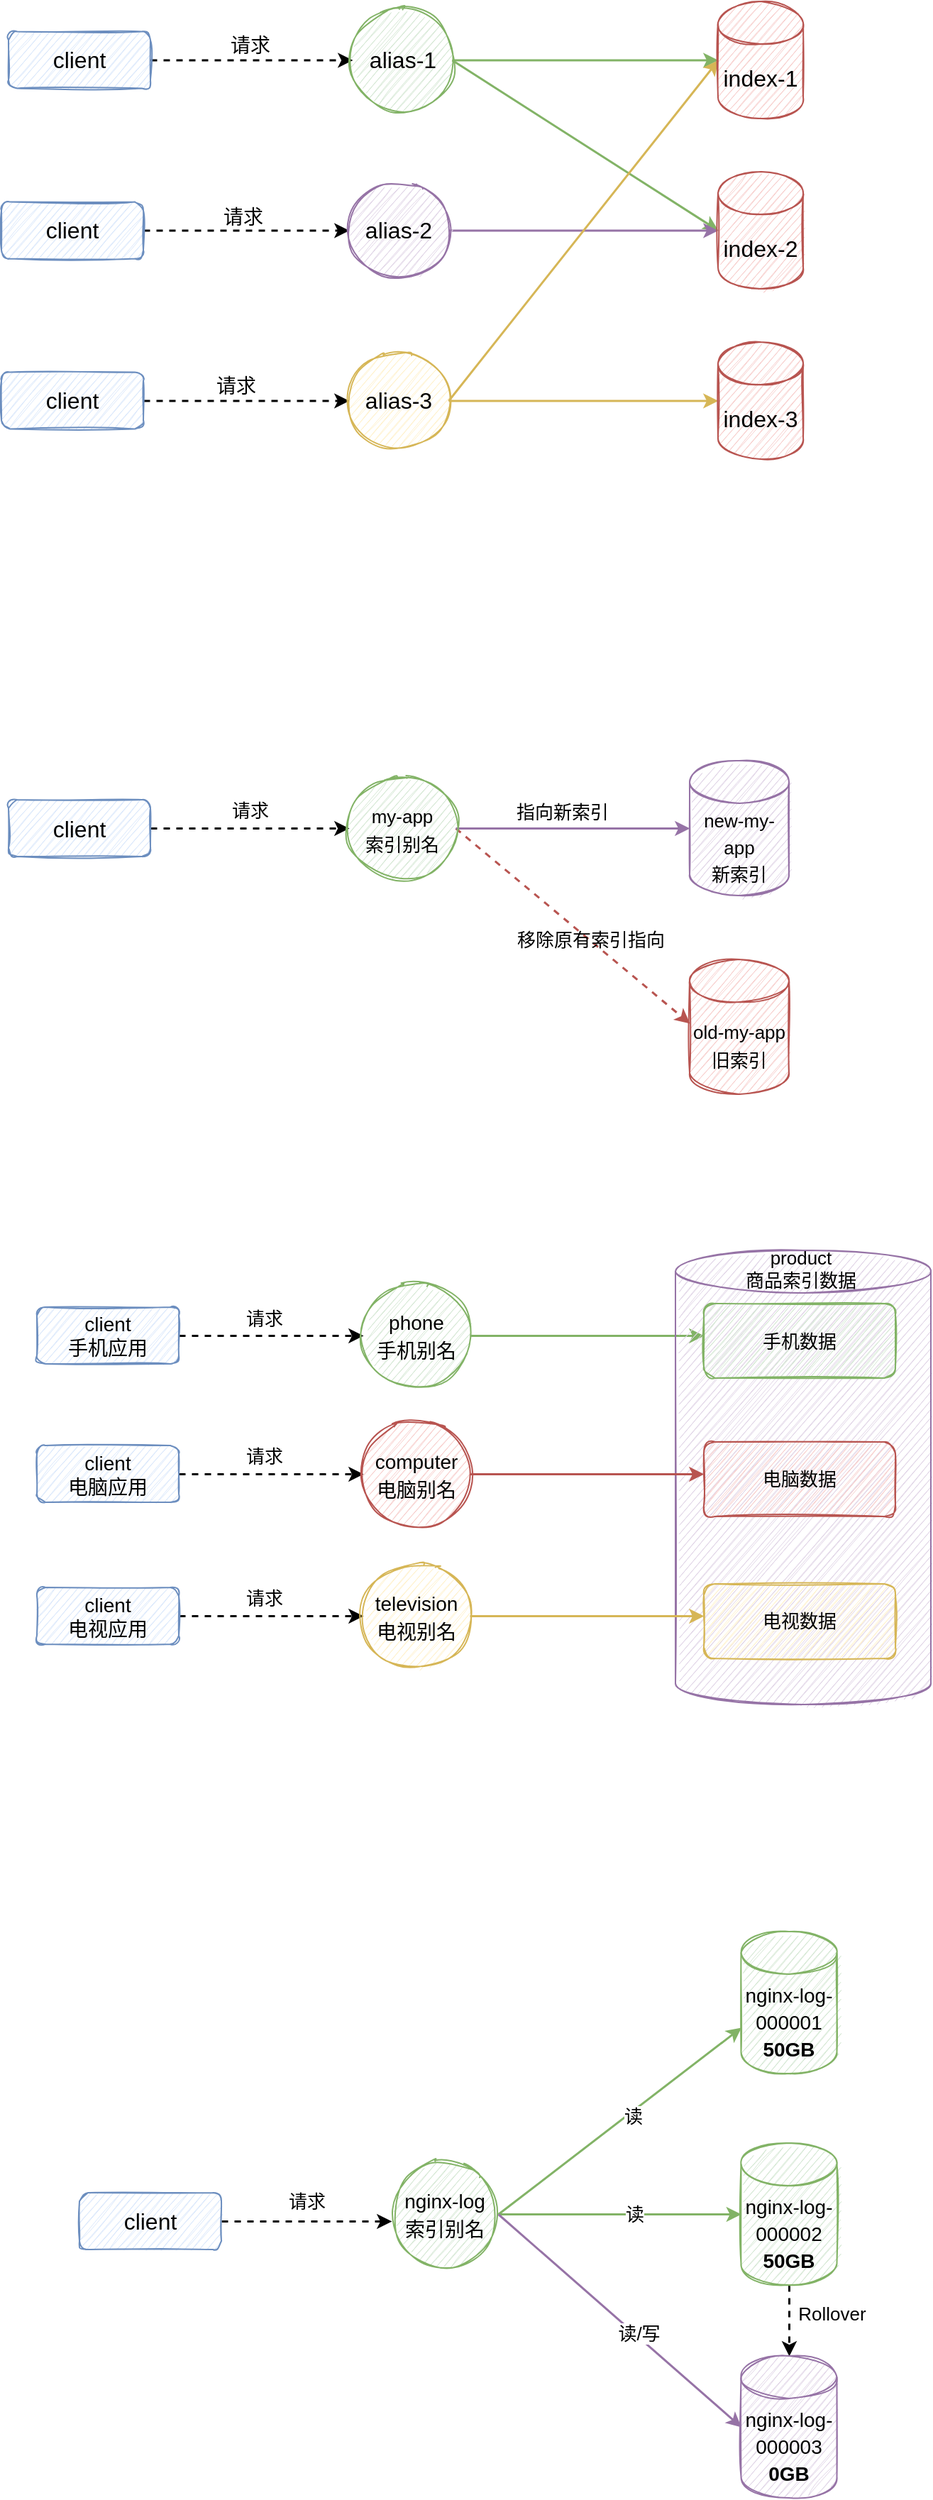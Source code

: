 <mxfile version="16.6.1" type="github">
  <diagram id="5pmQ1EX8EYKTq1uLztX0" name="第 1 页">
    <mxGraphModel dx="1128" dy="713" grid="1" gridSize="10" guides="1" tooltips="1" connect="1" arrows="1" fold="1" page="1" pageScale="1" pageWidth="827" pageHeight="1169" math="0" shadow="0">
      <root>
        <mxCell id="0" />
        <mxCell id="1" parent="0" />
        <mxCell id="2YxzEI0K93GKoAJTI_qC-11" style="edgeStyle=orthogonalEdgeStyle;rounded=0;orthogonalLoop=1;jettySize=auto;html=1;exitX=1;exitY=0.5;exitDx=0;exitDy=0;entryX=0;entryY=0.5;entryDx=0;entryDy=0;fontSize=16;strokeWidth=1.5;dashed=1;" parent="1" source="2YxzEI0K93GKoAJTI_qC-1" target="2YxzEI0K93GKoAJTI_qC-4" edge="1">
          <mxGeometry relative="1" as="geometry" />
        </mxCell>
        <mxCell id="2YxzEI0K93GKoAJTI_qC-1" value="&lt;font style=&quot;font-size: 16px&quot;&gt;client&lt;/font&gt;" style="rounded=1;whiteSpace=wrap;html=1;fillColor=#dae8fc;strokeColor=#6c8ebf;sketch=1;" parent="1" vertex="1">
          <mxGeometry x="110" y="211.25" width="100" height="40" as="geometry" />
        </mxCell>
        <mxCell id="2YxzEI0K93GKoAJTI_qC-17" style="edgeStyle=none;rounded=0;orthogonalLoop=1;jettySize=auto;html=1;exitX=1;exitY=0.5;exitDx=0;exitDy=0;entryX=0;entryY=0.5;entryDx=0;entryDy=0;fontSize=16;strokeWidth=1.5;dashed=1;" parent="1" source="2YxzEI0K93GKoAJTI_qC-2" target="2YxzEI0K93GKoAJTI_qC-5" edge="1">
          <mxGeometry relative="1" as="geometry" />
        </mxCell>
        <mxCell id="2YxzEI0K93GKoAJTI_qC-2" value="&lt;font style=&quot;font-size: 16px&quot;&gt;client&lt;/font&gt;" style="rounded=1;whiteSpace=wrap;html=1;fillColor=#dae8fc;strokeColor=#6c8ebf;sketch=1;" parent="1" vertex="1">
          <mxGeometry x="105" y="331.25" width="100" height="40" as="geometry" />
        </mxCell>
        <mxCell id="2YxzEI0K93GKoAJTI_qC-20" style="edgeStyle=none;rounded=0;orthogonalLoop=1;jettySize=auto;html=1;exitX=1;exitY=0.5;exitDx=0;exitDy=0;entryX=0;entryY=0.5;entryDx=0;entryDy=0;fontSize=16;strokeWidth=1.5;dashed=1;" parent="1" source="2YxzEI0K93GKoAJTI_qC-3" target="2YxzEI0K93GKoAJTI_qC-6" edge="1">
          <mxGeometry relative="1" as="geometry" />
        </mxCell>
        <mxCell id="2YxzEI0K93GKoAJTI_qC-3" value="&lt;font style=&quot;font-size: 16px&quot;&gt;client&lt;/font&gt;" style="rounded=1;whiteSpace=wrap;html=1;fillColor=#dae8fc;strokeColor=#6c8ebf;sketch=1;" parent="1" vertex="1">
          <mxGeometry x="105" y="451.25" width="100" height="40" as="geometry" />
        </mxCell>
        <mxCell id="2YxzEI0K93GKoAJTI_qC-12" style="edgeStyle=orthogonalEdgeStyle;orthogonalLoop=1;jettySize=auto;html=1;exitX=1;exitY=0.5;exitDx=0;exitDy=0;entryX=0;entryY=0.5;entryDx=0;entryDy=0;entryPerimeter=0;fontSize=16;strokeWidth=1.5;rounded=0;fillColor=#d5e8d4;strokeColor=#82b366;" parent="1" source="2YxzEI0K93GKoAJTI_qC-4" target="2YxzEI0K93GKoAJTI_qC-8" edge="1">
          <mxGeometry relative="1" as="geometry" />
        </mxCell>
        <mxCell id="2YxzEI0K93GKoAJTI_qC-14" style="rounded=0;orthogonalLoop=1;jettySize=auto;html=1;exitX=1;exitY=0.5;exitDx=0;exitDy=0;entryX=0;entryY=0.5;entryDx=0;entryDy=0;entryPerimeter=0;fontSize=16;strokeWidth=1.5;fillColor=#d5e8d4;strokeColor=#82b366;" parent="1" source="2YxzEI0K93GKoAJTI_qC-4" target="2YxzEI0K93GKoAJTI_qC-9" edge="1">
          <mxGeometry relative="1" as="geometry" />
        </mxCell>
        <mxCell id="2YxzEI0K93GKoAJTI_qC-4" value="alias-1" style="ellipse;whiteSpace=wrap;html=1;aspect=fixed;fontSize=16;fillColor=#d5e8d4;strokeColor=#82b366;sketch=1;" parent="1" vertex="1">
          <mxGeometry x="352.5" y="196.25" width="70" height="70" as="geometry" />
        </mxCell>
        <mxCell id="2YxzEI0K93GKoAJTI_qC-19" style="edgeStyle=none;rounded=0;orthogonalLoop=1;jettySize=auto;html=1;exitX=1;exitY=0.5;exitDx=0;exitDy=0;entryX=0;entryY=0.5;entryDx=0;entryDy=0;entryPerimeter=0;fontSize=16;strokeWidth=1.5;fillColor=#e1d5e7;strokeColor=#9673a6;" parent="1" source="2YxzEI0K93GKoAJTI_qC-5" target="2YxzEI0K93GKoAJTI_qC-9" edge="1">
          <mxGeometry relative="1" as="geometry" />
        </mxCell>
        <mxCell id="2YxzEI0K93GKoAJTI_qC-5" value="alias-2" style="ellipse;whiteSpace=wrap;html=1;aspect=fixed;fontSize=16;fillColor=#e1d5e7;strokeColor=#9673a6;sketch=1;" parent="1" vertex="1">
          <mxGeometry x="350" y="316.25" width="70" height="70" as="geometry" />
        </mxCell>
        <mxCell id="2YxzEI0K93GKoAJTI_qC-21" style="edgeStyle=none;rounded=0;orthogonalLoop=1;jettySize=auto;html=1;exitX=1;exitY=0.5;exitDx=0;exitDy=0;entryX=0;entryY=0.5;entryDx=0;entryDy=0;entryPerimeter=0;fontSize=16;strokeWidth=1.5;fillColor=#fff2cc;strokeColor=#d6b656;" parent="1" source="2YxzEI0K93GKoAJTI_qC-6" target="2YxzEI0K93GKoAJTI_qC-10" edge="1">
          <mxGeometry relative="1" as="geometry" />
        </mxCell>
        <mxCell id="2YxzEI0K93GKoAJTI_qC-24" style="edgeStyle=none;rounded=0;orthogonalLoop=1;jettySize=auto;html=1;exitX=1;exitY=0.5;exitDx=0;exitDy=0;entryX=0;entryY=0.5;entryDx=0;entryDy=0;entryPerimeter=0;fontSize=16;strokeWidth=1.5;fillColor=#fff2cc;strokeColor=#d6b656;" parent="1" source="2YxzEI0K93GKoAJTI_qC-6" target="2YxzEI0K93GKoAJTI_qC-8" edge="1">
          <mxGeometry relative="1" as="geometry" />
        </mxCell>
        <mxCell id="2YxzEI0K93GKoAJTI_qC-6" value="alias-3" style="ellipse;whiteSpace=wrap;html=1;aspect=fixed;fontSize=16;fillColor=#fff2cc;strokeColor=#d6b656;sketch=1;" parent="1" vertex="1">
          <mxGeometry x="350" y="436.25" width="70" height="70" as="geometry" />
        </mxCell>
        <mxCell id="2YxzEI0K93GKoAJTI_qC-8" value="index-1" style="shape=cylinder3;whiteSpace=wrap;html=1;boundedLbl=1;backgroundOutline=1;size=15;sketch=1;fontSize=16;fillColor=#f8cecc;strokeColor=#b85450;" parent="1" vertex="1">
          <mxGeometry x="610" y="190" width="60" height="82.5" as="geometry" />
        </mxCell>
        <mxCell id="2YxzEI0K93GKoAJTI_qC-9" value="index-2" style="shape=cylinder3;whiteSpace=wrap;html=1;boundedLbl=1;backgroundOutline=1;size=15;sketch=1;fontSize=16;fillColor=#f8cecc;strokeColor=#b85450;" parent="1" vertex="1">
          <mxGeometry x="610" y="310" width="60" height="82.5" as="geometry" />
        </mxCell>
        <mxCell id="2YxzEI0K93GKoAJTI_qC-10" value="index-3" style="shape=cylinder3;whiteSpace=wrap;html=1;boundedLbl=1;backgroundOutline=1;size=15;sketch=1;fontSize=16;fillColor=#f8cecc;strokeColor=#b85450;" parent="1" vertex="1">
          <mxGeometry x="610" y="430" width="60" height="82.5" as="geometry" />
        </mxCell>
        <mxCell id="2YxzEI0K93GKoAJTI_qC-25" value="请求" style="text;html=1;align=center;verticalAlign=middle;resizable=0;points=[];autosize=1;strokeColor=none;fillColor=none;fontSize=14;" parent="1" vertex="1">
          <mxGeometry x="260" y="211.25" width="40" height="20" as="geometry" />
        </mxCell>
        <mxCell id="2YxzEI0K93GKoAJTI_qC-26" value="&lt;font style=&quot;font-size: 14px&quot;&gt;请求&lt;/font&gt;" style="text;html=1;align=center;verticalAlign=middle;resizable=0;points=[];autosize=1;strokeColor=none;fillColor=none;fontSize=16;" parent="1" vertex="1">
          <mxGeometry x="255" y="326.25" width="40" height="30" as="geometry" />
        </mxCell>
        <mxCell id="2YxzEI0K93GKoAJTI_qC-27" value="请求" style="text;html=1;align=center;verticalAlign=middle;resizable=0;points=[];autosize=1;strokeColor=none;fillColor=none;fontSize=14;" parent="1" vertex="1">
          <mxGeometry x="250" y="451.25" width="40" height="20" as="geometry" />
        </mxCell>
        <mxCell id="2YxzEI0K93GKoAJTI_qC-36" style="edgeStyle=none;rounded=0;orthogonalLoop=1;jettySize=auto;html=1;exitX=1;exitY=0.5;exitDx=0;exitDy=0;entryX=0;entryY=0.5;entryDx=0;entryDy=0;dashed=1;fontSize=14;strokeWidth=1.5;" parent="1" source="2YxzEI0K93GKoAJTI_qC-28" target="2YxzEI0K93GKoAJTI_qC-32" edge="1">
          <mxGeometry relative="1" as="geometry" />
        </mxCell>
        <mxCell id="2YxzEI0K93GKoAJTI_qC-28" value="&lt;font style=&quot;font-size: 16px&quot;&gt;client&lt;/font&gt;" style="rounded=1;whiteSpace=wrap;html=1;fillColor=#dae8fc;strokeColor=#6c8ebf;sketch=1;" parent="1" vertex="1">
          <mxGeometry x="110" y="752.5" width="100" height="40" as="geometry" />
        </mxCell>
        <mxCell id="2YxzEI0K93GKoAJTI_qC-40" style="edgeStyle=none;rounded=0;orthogonalLoop=1;jettySize=auto;html=1;exitX=1;exitY=0.5;exitDx=0;exitDy=0;entryX=0;entryY=0.5;entryDx=0;entryDy=0;dashed=1;fontSize=16;strokeWidth=1.5;fillColor=#f8cecc;strokeColor=#b85450;" parent="1" source="2YxzEI0K93GKoAJTI_qC-32" edge="1">
          <mxGeometry relative="1" as="geometry">
            <mxPoint x="590" y="910" as="targetPoint" />
          </mxGeometry>
        </mxCell>
        <mxCell id="2YxzEI0K93GKoAJTI_qC-41" style="edgeStyle=none;rounded=0;orthogonalLoop=1;jettySize=auto;html=1;exitX=1;exitY=0.5;exitDx=0;exitDy=0;entryX=0;entryY=0.5;entryDx=0;entryDy=0;fontSize=16;strokeWidth=1.5;fillColor=#e1d5e7;strokeColor=#9673a6;" parent="1" source="2YxzEI0K93GKoAJTI_qC-32" edge="1">
          <mxGeometry relative="1" as="geometry">
            <mxPoint x="590" y="772.5" as="targetPoint" />
          </mxGeometry>
        </mxCell>
        <mxCell id="2YxzEI0K93GKoAJTI_qC-32" value="&lt;font style=&quot;font-size: 13px&quot;&gt;my-app&lt;br&gt;索引别名&lt;br&gt;&lt;/font&gt;" style="ellipse;whiteSpace=wrap;html=1;aspect=fixed;fontSize=16;fillColor=#d5e8d4;strokeColor=#82b366;sketch=1;" parent="1" vertex="1">
          <mxGeometry x="350" y="735" width="75" height="75" as="geometry" />
        </mxCell>
        <mxCell id="2YxzEI0K93GKoAJTI_qC-38" value="&lt;font style=&quot;font-size: 13px&quot;&gt;请求&lt;/font&gt;" style="text;html=1;align=center;verticalAlign=middle;resizable=0;points=[];autosize=1;strokeColor=none;fillColor=none;fontSize=14;" parent="1" vertex="1">
          <mxGeometry x="260" y="750" width="40" height="20" as="geometry" />
        </mxCell>
        <mxCell id="2YxzEI0K93GKoAJTI_qC-42" value="&lt;font style=&quot;font-size: 13px&quot;&gt;移除原有索引指向&lt;/font&gt;" style="text;html=1;align=center;verticalAlign=middle;resizable=0;points=[];autosize=1;strokeColor=none;fillColor=none;fontSize=16;" parent="1" vertex="1">
          <mxGeometry x="460" y="835" width="120" height="30" as="geometry" />
        </mxCell>
        <mxCell id="2YxzEI0K93GKoAJTI_qC-43" value="&lt;font style=&quot;font-size: 13px&quot;&gt;指向新索引&lt;/font&gt;" style="text;html=1;align=center;verticalAlign=middle;resizable=0;points=[];autosize=1;strokeColor=none;fillColor=none;fontSize=16;" parent="1" vertex="1">
          <mxGeometry x="460" y="745" width="80" height="30" as="geometry" />
        </mxCell>
        <mxCell id="2YxzEI0K93GKoAJTI_qC-44" style="edgeStyle=none;rounded=0;orthogonalLoop=1;jettySize=auto;html=1;exitX=1;exitY=0.5;exitDx=0;exitDy=0;entryX=0;entryY=0.5;entryDx=0;entryDy=0;dashed=1;fontSize=14;strokeWidth=1.5;" parent="1" source="2YxzEI0K93GKoAJTI_qC-45" target="2YxzEI0K93GKoAJTI_qC-48" edge="1">
          <mxGeometry relative="1" as="geometry" />
        </mxCell>
        <mxCell id="2YxzEI0K93GKoAJTI_qC-45" value="&lt;font style=&quot;font-size: 14px&quot;&gt;client&lt;br&gt;手机应用&lt;br&gt;&lt;/font&gt;" style="rounded=1;whiteSpace=wrap;html=1;fillColor=#dae8fc;strokeColor=#6c8ebf;sketch=1;" parent="1" vertex="1">
          <mxGeometry x="130" y="1110" width="100" height="40" as="geometry" />
        </mxCell>
        <mxCell id="2YxzEI0K93GKoAJTI_qC-47" style="edgeStyle=none;rounded=0;orthogonalLoop=1;jettySize=auto;html=1;exitX=1;exitY=0.5;exitDx=0;exitDy=0;entryX=0;entryY=0.5;entryDx=0;entryDy=0;fontSize=16;strokeWidth=1.5;fillColor=#d5e8d4;strokeColor=#82b366;" parent="1" source="2YxzEI0K93GKoAJTI_qC-48" edge="1">
          <mxGeometry relative="1" as="geometry">
            <mxPoint x="600" y="1130" as="targetPoint" />
          </mxGeometry>
        </mxCell>
        <mxCell id="2YxzEI0K93GKoAJTI_qC-48" value="&lt;font style=&quot;font-size: 14px&quot;&gt;phone&lt;br&gt;手机别名&lt;br&gt;&lt;/font&gt;" style="ellipse;whiteSpace=wrap;html=1;aspect=fixed;fontSize=16;fillColor=#d5e8d4;strokeColor=#82b366;sketch=1;" parent="1" vertex="1">
          <mxGeometry x="360" y="1092.5" width="75" height="75" as="geometry" />
        </mxCell>
        <mxCell id="2YxzEI0K93GKoAJTI_qC-51" value="&lt;font style=&quot;font-size: 13px&quot;&gt;请求&lt;/font&gt;" style="text;html=1;align=center;verticalAlign=middle;resizable=0;points=[];autosize=1;strokeColor=none;fillColor=none;fontSize=14;" parent="1" vertex="1">
          <mxGeometry x="270" y="1107.5" width="40" height="20" as="geometry" />
        </mxCell>
        <mxCell id="2YxzEI0K93GKoAJTI_qC-58" value="&lt;font style=&quot;font-size: 13px&quot;&gt;new-my-app&lt;br&gt;新索引&lt;/font&gt;" style="shape=cylinder3;whiteSpace=wrap;html=1;boundedLbl=1;backgroundOutline=1;size=15;sketch=1;fontSize=16;fillColor=#e1d5e7;strokeColor=#9673a6;" parent="1" vertex="1">
          <mxGeometry x="590" y="725" width="70" height="95" as="geometry" />
        </mxCell>
        <mxCell id="2YxzEI0K93GKoAJTI_qC-59" value="&lt;font style=&quot;font-size: 13px&quot;&gt;old-my-app&lt;br&gt;旧索引&lt;/font&gt;" style="shape=cylinder3;whiteSpace=wrap;html=1;boundedLbl=1;backgroundOutline=1;size=15;sketch=1;fontSize=16;fillColor=#f8cecc;strokeColor=#b85450;" parent="1" vertex="1">
          <mxGeometry x="590" y="865" width="70" height="95" as="geometry" />
        </mxCell>
        <mxCell id="2YxzEI0K93GKoAJTI_qC-61" value="" style="shape=cylinder3;whiteSpace=wrap;html=1;boundedLbl=1;backgroundOutline=1;size=15;sketch=1;fontSize=16;fillColor=#e1d5e7;strokeColor=#9673a6;" parent="1" vertex="1">
          <mxGeometry x="580" y="1070" width="180" height="320" as="geometry" />
        </mxCell>
        <mxCell id="2YxzEI0K93GKoAJTI_qC-62" value="product&lt;br&gt;商品索引数据" style="text;html=1;resizable=0;autosize=1;align=center;verticalAlign=middle;points=[];fillColor=none;strokeColor=none;rounded=0;sketch=1;fontSize=13;" parent="1" vertex="1">
          <mxGeometry x="622.5" y="1062.5" width="90" height="40" as="geometry" />
        </mxCell>
        <mxCell id="2YxzEI0K93GKoAJTI_qC-63" value="手机数据" style="rounded=1;whiteSpace=wrap;html=1;sketch=1;fontSize=13;fillColor=#d5e8d4;strokeColor=#82b366;" parent="1" vertex="1">
          <mxGeometry x="600" y="1107.5" width="135" height="52.5" as="geometry" />
        </mxCell>
        <mxCell id="2YxzEI0K93GKoAJTI_qC-64" style="edgeStyle=none;rounded=0;orthogonalLoop=1;jettySize=auto;html=1;exitX=1;exitY=0.5;exitDx=0;exitDy=0;entryX=0;entryY=0.5;entryDx=0;entryDy=0;dashed=1;fontSize=14;strokeWidth=1.5;" parent="1" source="2YxzEI0K93GKoAJTI_qC-65" target="2YxzEI0K93GKoAJTI_qC-67" edge="1">
          <mxGeometry relative="1" as="geometry" />
        </mxCell>
        <mxCell id="2YxzEI0K93GKoAJTI_qC-65" value="&lt;font style=&quot;font-size: 14px&quot;&gt;client&lt;br&gt;电脑应用&lt;br&gt;&lt;/font&gt;" style="rounded=1;whiteSpace=wrap;html=1;fillColor=#dae8fc;strokeColor=#6c8ebf;sketch=1;" parent="1" vertex="1">
          <mxGeometry x="130" y="1207.5" width="100" height="40" as="geometry" />
        </mxCell>
        <mxCell id="2YxzEI0K93GKoAJTI_qC-66" style="edgeStyle=none;rounded=0;orthogonalLoop=1;jettySize=auto;html=1;exitX=1;exitY=0.5;exitDx=0;exitDy=0;entryX=0;entryY=0.5;entryDx=0;entryDy=0;fontSize=16;strokeWidth=1.5;fillColor=#f8cecc;strokeColor=#b85450;" parent="1" source="2YxzEI0K93GKoAJTI_qC-67" edge="1">
          <mxGeometry relative="1" as="geometry">
            <mxPoint x="600" y="1227.5" as="targetPoint" />
          </mxGeometry>
        </mxCell>
        <mxCell id="2YxzEI0K93GKoAJTI_qC-67" value="&lt;font style=&quot;font-size: 14px&quot;&gt;computer&lt;br&gt;电脑别名&lt;br&gt;&lt;/font&gt;" style="ellipse;whiteSpace=wrap;html=1;aspect=fixed;fontSize=16;fillColor=#f8cecc;strokeColor=#b85450;sketch=1;" parent="1" vertex="1">
          <mxGeometry x="360" y="1190" width="75" height="75" as="geometry" />
        </mxCell>
        <mxCell id="2YxzEI0K93GKoAJTI_qC-68" value="&lt;font style=&quot;font-size: 13px&quot;&gt;请求&lt;/font&gt;" style="text;html=1;align=center;verticalAlign=middle;resizable=0;points=[];autosize=1;strokeColor=none;fillColor=none;fontSize=14;" parent="1" vertex="1">
          <mxGeometry x="270" y="1205" width="40" height="20" as="geometry" />
        </mxCell>
        <mxCell id="2YxzEI0K93GKoAJTI_qC-70" value="电脑数据" style="rounded=1;whiteSpace=wrap;html=1;sketch=1;fontSize=13;fillColor=#f8cecc;strokeColor=#b85450;" parent="1" vertex="1">
          <mxGeometry x="600" y="1205" width="135" height="52.5" as="geometry" />
        </mxCell>
        <mxCell id="2YxzEI0K93GKoAJTI_qC-77" style="edgeStyle=none;rounded=0;orthogonalLoop=1;jettySize=auto;html=1;exitX=1;exitY=0.5;exitDx=0;exitDy=0;entryX=0;entryY=0.5;entryDx=0;entryDy=0;dashed=1;fontSize=14;strokeWidth=1.5;" parent="1" source="2YxzEI0K93GKoAJTI_qC-78" target="2YxzEI0K93GKoAJTI_qC-80" edge="1">
          <mxGeometry relative="1" as="geometry" />
        </mxCell>
        <mxCell id="2YxzEI0K93GKoAJTI_qC-78" value="&lt;font style=&quot;font-size: 14px&quot;&gt;client&lt;br&gt;电视应用&lt;br&gt;&lt;/font&gt;" style="rounded=1;whiteSpace=wrap;html=1;fillColor=#dae8fc;strokeColor=#6c8ebf;sketch=1;" parent="1" vertex="1">
          <mxGeometry x="130" y="1307.5" width="100" height="40" as="geometry" />
        </mxCell>
        <mxCell id="2YxzEI0K93GKoAJTI_qC-79" style="edgeStyle=none;rounded=0;orthogonalLoop=1;jettySize=auto;html=1;exitX=1;exitY=0.5;exitDx=0;exitDy=0;entryX=0;entryY=0.5;entryDx=0;entryDy=0;fontSize=16;strokeWidth=1.5;fillColor=#fff2cc;strokeColor=#d6b656;" parent="1" source="2YxzEI0K93GKoAJTI_qC-80" edge="1">
          <mxGeometry relative="1" as="geometry">
            <mxPoint x="600" y="1327.5" as="targetPoint" />
          </mxGeometry>
        </mxCell>
        <mxCell id="2YxzEI0K93GKoAJTI_qC-80" value="&lt;font style=&quot;font-size: 14px&quot;&gt;television&lt;br&gt;电视别名&lt;br&gt;&lt;/font&gt;" style="ellipse;whiteSpace=wrap;html=1;aspect=fixed;fontSize=16;fillColor=#fff2cc;strokeColor=#d6b656;sketch=1;" parent="1" vertex="1">
          <mxGeometry x="360" y="1290" width="75" height="75" as="geometry" />
        </mxCell>
        <mxCell id="2YxzEI0K93GKoAJTI_qC-81" value="&lt;font style=&quot;font-size: 13px&quot;&gt;请求&lt;/font&gt;" style="text;html=1;align=center;verticalAlign=middle;resizable=0;points=[];autosize=1;strokeColor=none;fillColor=none;fontSize=14;" parent="1" vertex="1">
          <mxGeometry x="270" y="1305" width="40" height="20" as="geometry" />
        </mxCell>
        <mxCell id="2YxzEI0K93GKoAJTI_qC-83" value="电视数据" style="rounded=1;whiteSpace=wrap;html=1;sketch=1;fontSize=13;fillColor=#fff2cc;strokeColor=#d6b656;" parent="1" vertex="1">
          <mxGeometry x="600" y="1305" width="135" height="52.5" as="geometry" />
        </mxCell>
        <mxCell id="2YxzEI0K93GKoAJTI_qC-90" value="&lt;span style=&quot;font-size: 14px&quot;&gt;nginx-log-000001&lt;/span&gt;&lt;br style=&quot;font-size: 14px&quot;&gt;&lt;span style=&quot;font-size: 14px&quot;&gt;&lt;b&gt;50GB&lt;/b&gt;&lt;/span&gt;" style="shape=cylinder3;whiteSpace=wrap;html=1;boundedLbl=1;backgroundOutline=1;size=15;sketch=1;fontSize=16;fillColor=#d5e8d4;strokeColor=#82b366;" parent="1" vertex="1">
          <mxGeometry x="626.25" y="1550" width="67.5" height="100" as="geometry" />
        </mxCell>
        <mxCell id="CO26NgXb6xOVimjPAiuj-4" style="edgeStyle=orthogonalEdgeStyle;rounded=0;orthogonalLoop=1;jettySize=auto;html=1;exitX=0.5;exitY=1;exitDx=0;exitDy=0;exitPerimeter=0;entryX=0.5;entryY=0;entryDx=0;entryDy=0;entryPerimeter=0;dashed=1;strokeWidth=1.5;" parent="1" source="CO26NgXb6xOVimjPAiuj-1" target="CO26NgXb6xOVimjPAiuj-2" edge="1">
          <mxGeometry relative="1" as="geometry" />
        </mxCell>
        <mxCell id="CO26NgXb6xOVimjPAiuj-1" value="&lt;span style=&quot;font-size: 14px&quot;&gt;nginx-log-000002&lt;/span&gt;&lt;br style=&quot;font-size: 14px&quot;&gt;&lt;span style=&quot;font-size: 14px&quot;&gt;&lt;b&gt;50GB&lt;/b&gt;&lt;/span&gt;" style="shape=cylinder3;whiteSpace=wrap;html=1;boundedLbl=1;backgroundOutline=1;size=15;sketch=1;fontSize=16;fillColor=#d5e8d4;strokeColor=#82b366;" parent="1" vertex="1">
          <mxGeometry x="626.25" y="1699" width="67.5" height="100" as="geometry" />
        </mxCell>
        <mxCell id="CO26NgXb6xOVimjPAiuj-2" value="&lt;span style=&quot;font-size: 14px&quot;&gt;nginx-log-000003&lt;/span&gt;&lt;br style=&quot;font-size: 14px&quot;&gt;&lt;span style=&quot;font-size: 14px&quot;&gt;&lt;b&gt;0GB&lt;/b&gt;&lt;/span&gt;" style="shape=cylinder3;whiteSpace=wrap;html=1;boundedLbl=1;backgroundOutline=1;size=15;sketch=1;fontSize=16;fillColor=#e1d5e7;strokeColor=#9673a6;" parent="1" vertex="1">
          <mxGeometry x="626.25" y="1849" width="67.5" height="100" as="geometry" />
        </mxCell>
        <mxCell id="CO26NgXb6xOVimjPAiuj-5" value="&lt;font style=&quot;font-size: 13px;&quot;&gt;Rollover&lt;/font&gt;" style="text;html=1;resizable=0;autosize=1;align=center;verticalAlign=middle;points=[];fillColor=none;strokeColor=none;rounded=0;fontSize=13;" parent="1" vertex="1">
          <mxGeometry x="660" y="1809" width="60" height="20" as="geometry" />
        </mxCell>
        <mxCell id="CO26NgXb6xOVimjPAiuj-9" style="rounded=0;orthogonalLoop=1;jettySize=auto;html=1;exitX=1;exitY=0.5;exitDx=0;exitDy=0;entryX=0;entryY=0;entryDx=0;entryDy=67.5;entryPerimeter=0;fontSize=13;strokeWidth=1.5;fillColor=#d5e8d4;strokeColor=#82b366;" parent="1" source="CO26NgXb6xOVimjPAiuj-6" target="2YxzEI0K93GKoAJTI_qC-90" edge="1">
          <mxGeometry relative="1" as="geometry" />
        </mxCell>
        <mxCell id="CO26NgXb6xOVimjPAiuj-16" value="读" style="edgeLabel;html=1;align=center;verticalAlign=middle;resizable=0;points=[];fontSize=13;" parent="CO26NgXb6xOVimjPAiuj-9" vertex="1" connectable="0">
          <mxGeometry x="0.152" y="3" relative="1" as="geometry">
            <mxPoint x="-2" y="9" as="offset" />
          </mxGeometry>
        </mxCell>
        <mxCell id="CO26NgXb6xOVimjPAiuj-10" style="edgeStyle=none;rounded=0;orthogonalLoop=1;jettySize=auto;html=1;exitX=1;exitY=0.5;exitDx=0;exitDy=0;entryX=0;entryY=0.5;entryDx=0;entryDy=0;entryPerimeter=0;fontSize=13;strokeWidth=1.5;fillColor=#d5e8d4;strokeColor=#82b366;" parent="1" source="CO26NgXb6xOVimjPAiuj-6" target="CO26NgXb6xOVimjPAiuj-1" edge="1">
          <mxGeometry relative="1" as="geometry" />
        </mxCell>
        <mxCell id="CO26NgXb6xOVimjPAiuj-15" value="读" style="edgeLabel;html=1;align=center;verticalAlign=middle;resizable=0;points=[];fontSize=13;" parent="CO26NgXb6xOVimjPAiuj-10" vertex="1" connectable="0">
          <mxGeometry x="0.162" y="5" relative="1" as="geometry">
            <mxPoint x="-4" y="5" as="offset" />
          </mxGeometry>
        </mxCell>
        <mxCell id="CO26NgXb6xOVimjPAiuj-11" style="edgeStyle=none;rounded=0;orthogonalLoop=1;jettySize=auto;html=1;exitX=1;exitY=0.5;exitDx=0;exitDy=0;entryX=0;entryY=0.5;entryDx=0;entryDy=0;entryPerimeter=0;fontSize=13;strokeWidth=1.5;fillColor=#e1d5e7;strokeColor=#9673a6;" parent="1" source="CO26NgXb6xOVimjPAiuj-6" target="CO26NgXb6xOVimjPAiuj-2" edge="1">
          <mxGeometry relative="1" as="geometry" />
        </mxCell>
        <mxCell id="CO26NgXb6xOVimjPAiuj-14" value="读/写" style="edgeLabel;html=1;align=center;verticalAlign=middle;resizable=0;points=[];fontSize=13;" parent="CO26NgXb6xOVimjPAiuj-11" vertex="1" connectable="0">
          <mxGeometry x="0.128" y="1" relative="1" as="geometry">
            <mxPoint x="1" as="offset" />
          </mxGeometry>
        </mxCell>
        <mxCell id="CO26NgXb6xOVimjPAiuj-6" value="&lt;font style=&quot;font-size: 14px&quot;&gt;nginx-log&lt;br&gt;索引别名&lt;br&gt;&lt;/font&gt;" style="ellipse;whiteSpace=wrap;html=1;aspect=fixed;fontSize=16;fillColor=#d5e8d4;strokeColor=#82b366;sketch=1;" parent="1" vertex="1">
          <mxGeometry x="380" y="1711.5" width="75" height="75" as="geometry" />
        </mxCell>
        <mxCell id="CO26NgXb6xOVimjPAiuj-8" style="edgeStyle=orthogonalEdgeStyle;rounded=0;orthogonalLoop=1;jettySize=auto;html=1;exitX=1;exitY=0.5;exitDx=0;exitDy=0;dashed=1;fontSize=13;strokeWidth=1.5;" parent="1" source="CO26NgXb6xOVimjPAiuj-7" edge="1">
          <mxGeometry relative="1" as="geometry">
            <mxPoint x="380" y="1754" as="targetPoint" />
          </mxGeometry>
        </mxCell>
        <mxCell id="CO26NgXb6xOVimjPAiuj-7" value="&lt;font style=&quot;font-size: 16px&quot;&gt;client&lt;/font&gt;" style="rounded=1;whiteSpace=wrap;html=1;fillColor=#dae8fc;strokeColor=#6c8ebf;sketch=1;" parent="1" vertex="1">
          <mxGeometry x="160" y="1734" width="100" height="40" as="geometry" />
        </mxCell>
        <mxCell id="CO26NgXb6xOVimjPAiuj-17" value="请求" style="text;html=1;align=center;verticalAlign=middle;resizable=0;points=[];autosize=1;strokeColor=none;fillColor=none;fontSize=13;" parent="1" vertex="1">
          <mxGeometry x="300" y="1730" width="40" height="20" as="geometry" />
        </mxCell>
      </root>
    </mxGraphModel>
  </diagram>
</mxfile>
